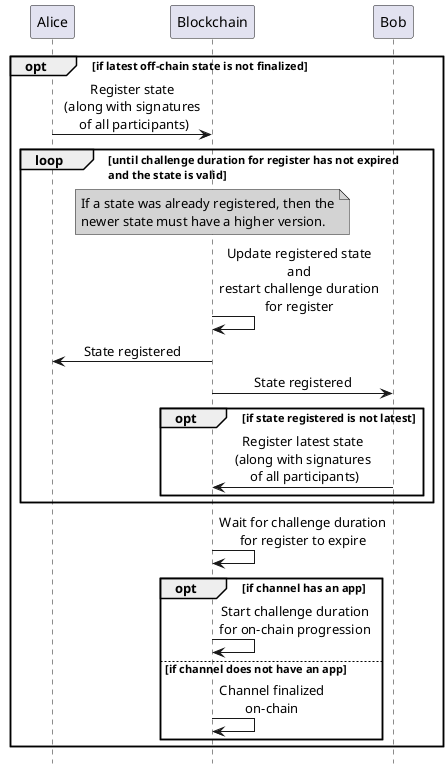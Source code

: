 ' SPDX-FileCopyrightText: 2021 Hyperledger
' SPDX-License-Identifier: CC-BY-4.0

@startuml finalize_generic_blockchain
hide footbox
skinparam SequenceMessageAlign center

participant "Alice" as alice
participant "Blockchain" as blockchain
participant "Bob" as bob

opt if latest off-chain state is not finalized
alice -> blockchain: Register state\n(along with signatures\n of all participants)
loop until challenge duration for register has not expired\nand the state is valid
note over blockchain #LightGray
If a state was already registered, then the
newer state must have a higher version.
end note
blockchain -> blockchain:Update registered state\nand\nrestart challenge duration\nfor register
alice <- blockchain: State registered
blockchain -> bob: State registered
opt if state registered is not latest
blockchain <- bob: Register latest state\n(along with signatures\n of all participants)
end
end
blockchain -> blockchain: Wait for challenge duration\nfor register to expire
opt if channel has an app
blockchain -> blockchain: Start challenge duration\nfor on-chain progression
else if channel does not have an app
blockchain -> blockchain: Channel finalized\non-chain 
end
end

@enduml
